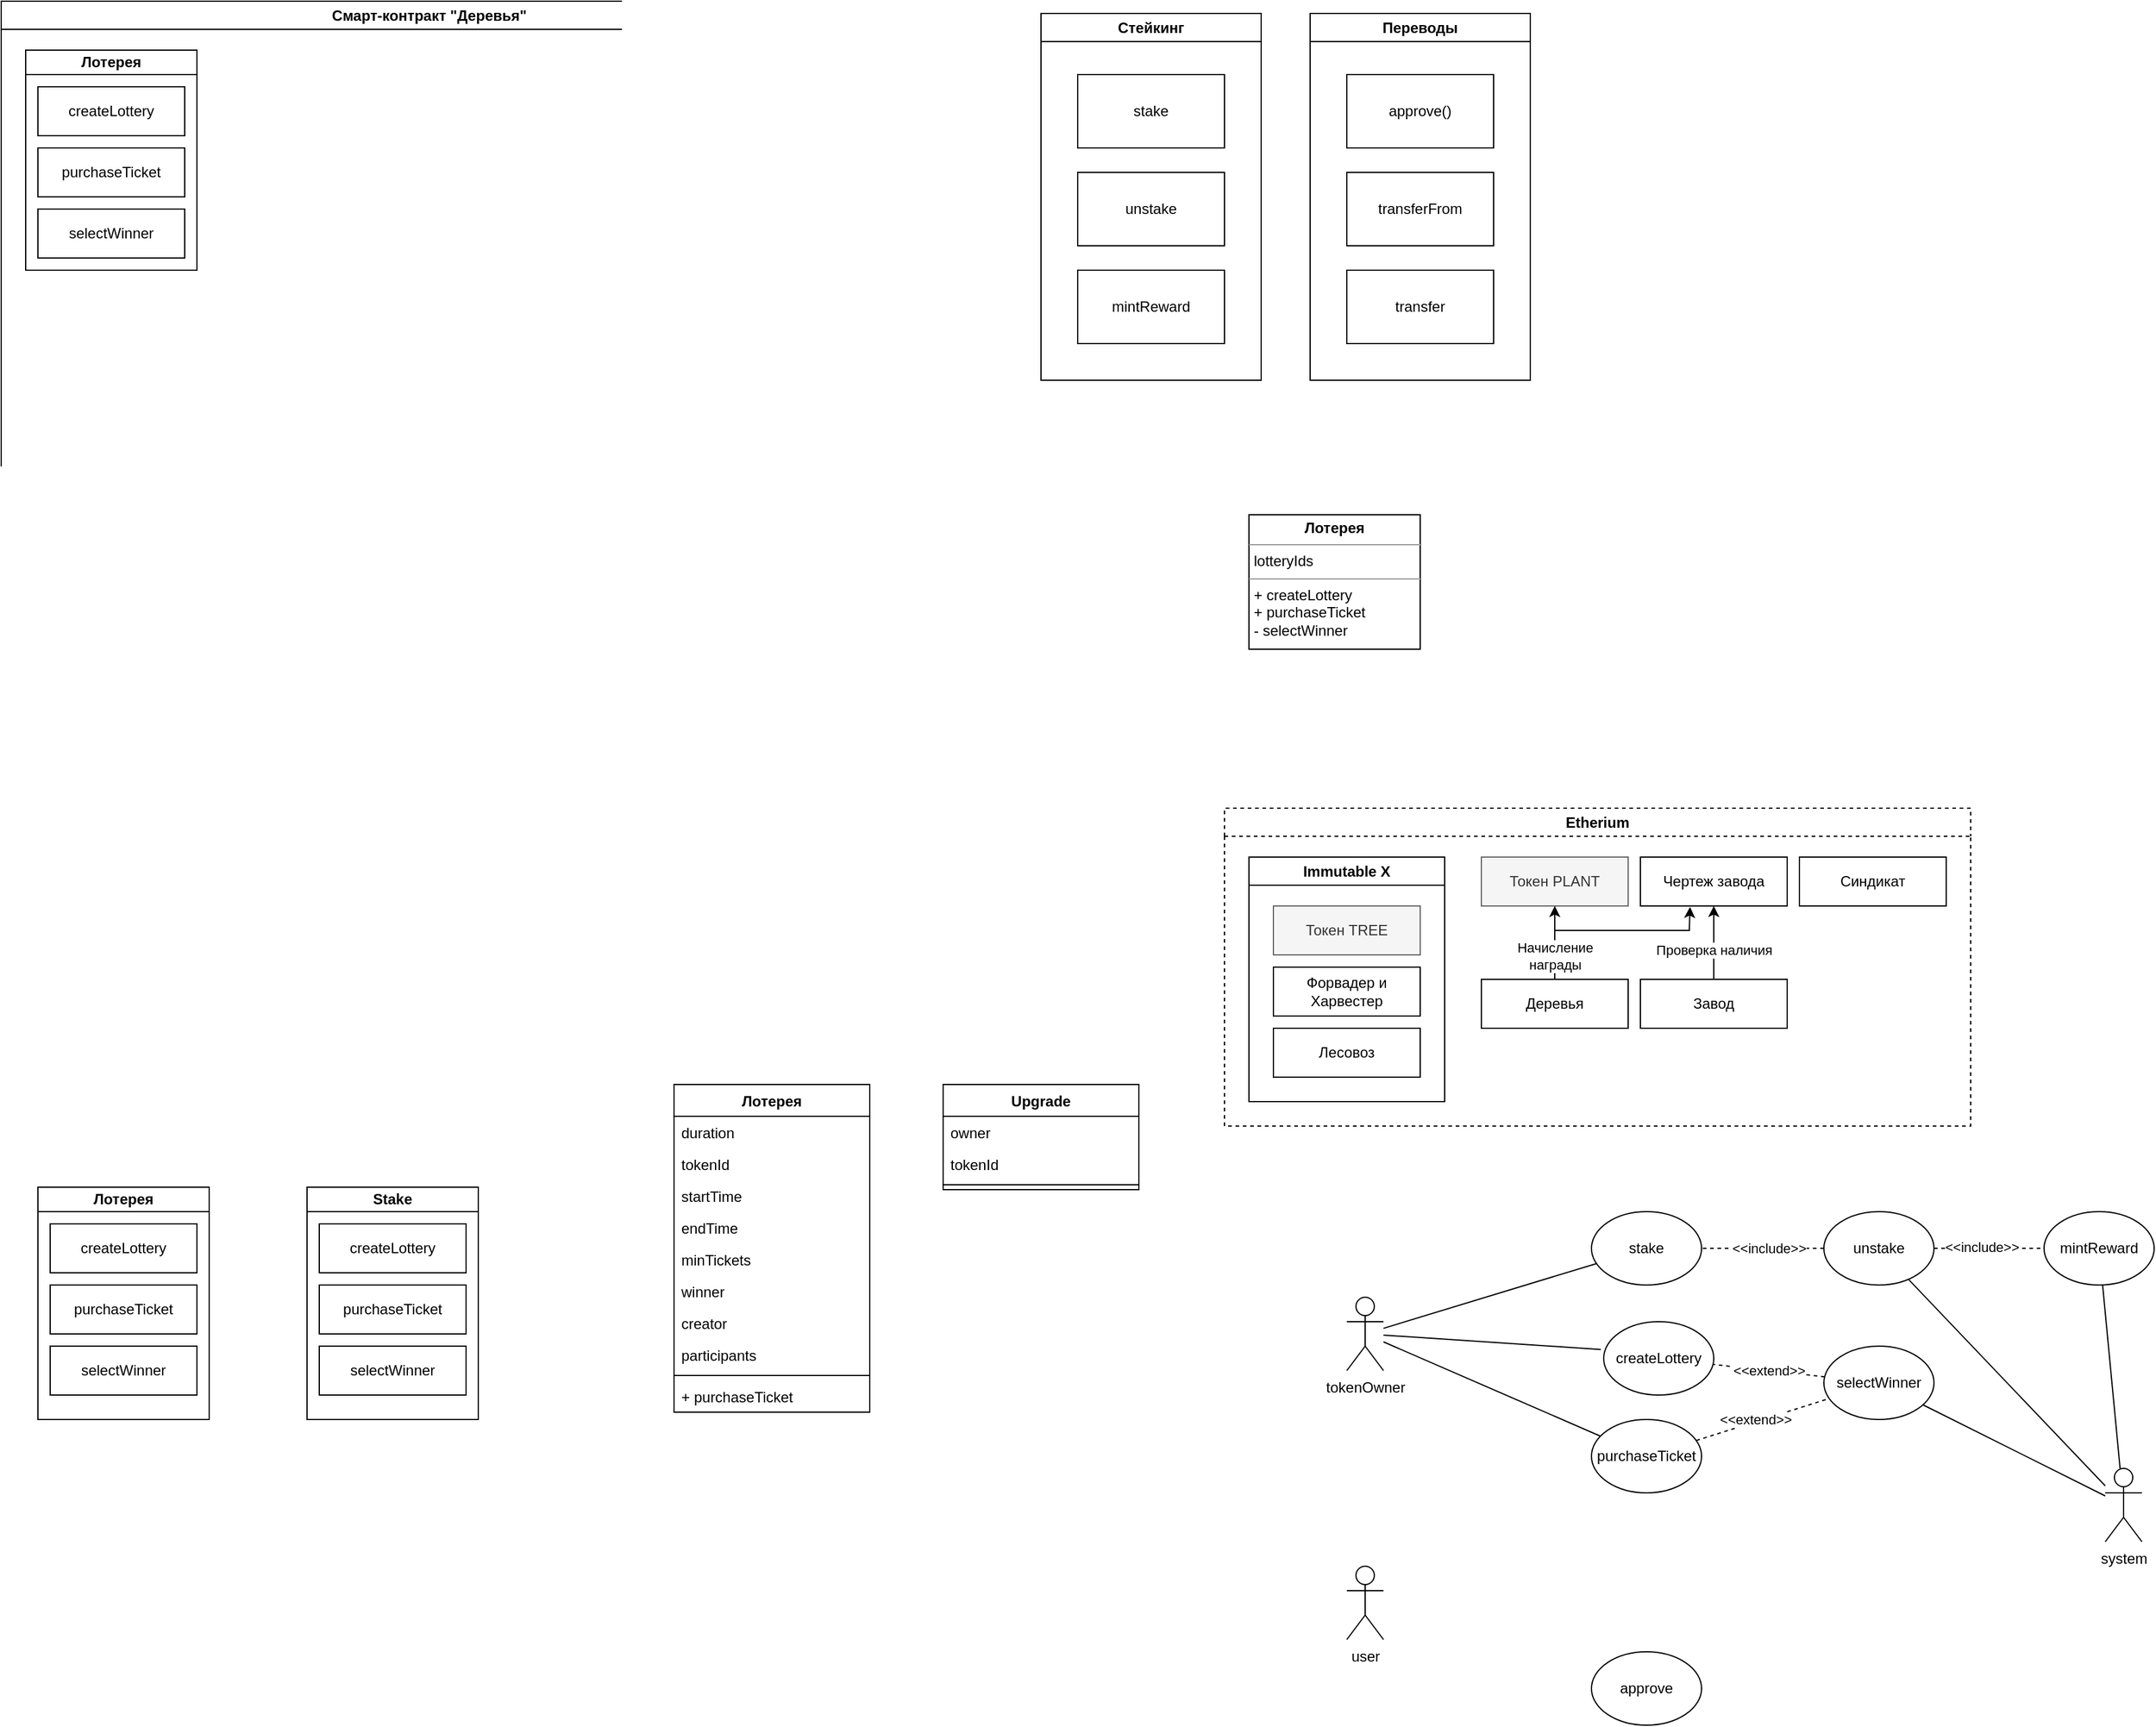 <mxfile version="20.8.23" type="github">
  <diagram name="Страница 1" id="BOJsoSEfQLmtbxHjsDLz">
    <mxGraphModel dx="1793" dy="941" grid="1" gridSize="10" guides="1" tooltips="1" connect="1" arrows="1" fold="1" page="1" pageScale="1" pageWidth="1169" pageHeight="827" math="0" shadow="0">
      <root>
        <mxCell id="0" />
        <mxCell id="1" parent="0" />
        <mxCell id="nKu6EM1XER9Ci5rSMsAZ-1" value="Смарт-контракт &quot;Деревья&quot;" style="swimlane;whiteSpace=wrap;html=1;" vertex="1" parent="1">
          <mxGeometry x="210" y="200" width="700" height="730" as="geometry" />
        </mxCell>
        <mxCell id="nKu6EM1XER9Ci5rSMsAZ-3" value="Лотерея" style="swimlane;whiteSpace=wrap;html=1;startSize=20;" vertex="1" parent="nKu6EM1XER9Ci5rSMsAZ-1">
          <mxGeometry x="20" y="40" width="140" height="180" as="geometry" />
        </mxCell>
        <mxCell id="nKu6EM1XER9Ci5rSMsAZ-4" value="createLottery" style="rounded=0;whiteSpace=wrap;html=1;" vertex="1" parent="nKu6EM1XER9Ci5rSMsAZ-3">
          <mxGeometry x="10" y="30" width="120" height="40" as="geometry" />
        </mxCell>
        <mxCell id="nKu6EM1XER9Ci5rSMsAZ-5" value="purchaseTicket" style="rounded=0;whiteSpace=wrap;html=1;" vertex="1" parent="nKu6EM1XER9Ci5rSMsAZ-3">
          <mxGeometry x="10" y="80" width="120" height="40" as="geometry" />
        </mxCell>
        <mxCell id="nKu6EM1XER9Ci5rSMsAZ-6" value="selectWinner" style="rounded=0;whiteSpace=wrap;html=1;" vertex="1" parent="nKu6EM1XER9Ci5rSMsAZ-3">
          <mxGeometry x="10" y="130" width="120" height="40" as="geometry" />
        </mxCell>
        <mxCell id="nKu6EM1XER9Ci5rSMsAZ-7" value="Стейкинг" style="swimlane;whiteSpace=wrap;html=1;" vertex="1" parent="1">
          <mxGeometry x="1060" y="210" width="180" height="300" as="geometry" />
        </mxCell>
        <mxCell id="nKu6EM1XER9Ci5rSMsAZ-8" value="stake" style="rounded=0;whiteSpace=wrap;html=1;" vertex="1" parent="nKu6EM1XER9Ci5rSMsAZ-7">
          <mxGeometry x="30" y="50" width="120" height="60" as="geometry" />
        </mxCell>
        <mxCell id="nKu6EM1XER9Ci5rSMsAZ-9" value="unstake" style="rounded=0;whiteSpace=wrap;html=1;" vertex="1" parent="nKu6EM1XER9Ci5rSMsAZ-7">
          <mxGeometry x="30" y="130" width="120" height="60" as="geometry" />
        </mxCell>
        <mxCell id="nKu6EM1XER9Ci5rSMsAZ-10" value="mintReward" style="rounded=0;whiteSpace=wrap;html=1;" vertex="1" parent="nKu6EM1XER9Ci5rSMsAZ-7">
          <mxGeometry x="30" y="210" width="120" height="60" as="geometry" />
        </mxCell>
        <mxCell id="nKu6EM1XER9Ci5rSMsAZ-11" value="Переводы" style="swimlane;whiteSpace=wrap;html=1;" vertex="1" parent="1">
          <mxGeometry x="1280" y="210" width="180" height="300" as="geometry" />
        </mxCell>
        <mxCell id="nKu6EM1XER9Ci5rSMsAZ-12" value="approve()" style="rounded=0;whiteSpace=wrap;html=1;" vertex="1" parent="nKu6EM1XER9Ci5rSMsAZ-11">
          <mxGeometry x="30" y="50" width="120" height="60" as="geometry" />
        </mxCell>
        <mxCell id="nKu6EM1XER9Ci5rSMsAZ-13" value="transferFrom" style="rounded=0;whiteSpace=wrap;html=1;" vertex="1" parent="nKu6EM1XER9Ci5rSMsAZ-11">
          <mxGeometry x="30" y="130" width="120" height="60" as="geometry" />
        </mxCell>
        <mxCell id="nKu6EM1XER9Ci5rSMsAZ-14" value="transfer" style="rounded=0;whiteSpace=wrap;html=1;" vertex="1" parent="nKu6EM1XER9Ci5rSMsAZ-11">
          <mxGeometry x="30" y="210" width="120" height="60" as="geometry" />
        </mxCell>
        <mxCell id="nKu6EM1XER9Ci5rSMsAZ-40" value="Лотерея" style="swimlane;whiteSpace=wrap;html=1;startSize=20;" vertex="1" parent="1">
          <mxGeometry x="240" y="1170" width="140" height="190" as="geometry" />
        </mxCell>
        <mxCell id="nKu6EM1XER9Ci5rSMsAZ-41" value="createLottery" style="rounded=0;whiteSpace=wrap;html=1;" vertex="1" parent="nKu6EM1XER9Ci5rSMsAZ-40">
          <mxGeometry x="10" y="30" width="120" height="40" as="geometry" />
        </mxCell>
        <mxCell id="nKu6EM1XER9Ci5rSMsAZ-42" value="purchaseTicket" style="rounded=0;whiteSpace=wrap;html=1;" vertex="1" parent="nKu6EM1XER9Ci5rSMsAZ-40">
          <mxGeometry x="10" y="80" width="120" height="40" as="geometry" />
        </mxCell>
        <mxCell id="nKu6EM1XER9Ci5rSMsAZ-43" value="selectWinner" style="rounded=0;whiteSpace=wrap;html=1;" vertex="1" parent="nKu6EM1XER9Ci5rSMsAZ-40">
          <mxGeometry x="10" y="130" width="120" height="40" as="geometry" />
        </mxCell>
        <mxCell id="nKu6EM1XER9Ci5rSMsAZ-44" value="Stake" style="swimlane;whiteSpace=wrap;html=1;startSize=20;" vertex="1" parent="1">
          <mxGeometry x="460" y="1170" width="140" height="190" as="geometry" />
        </mxCell>
        <mxCell id="nKu6EM1XER9Ci5rSMsAZ-45" value="createLottery" style="rounded=0;whiteSpace=wrap;html=1;" vertex="1" parent="nKu6EM1XER9Ci5rSMsAZ-44">
          <mxGeometry x="10" y="30" width="120" height="40" as="geometry" />
        </mxCell>
        <mxCell id="nKu6EM1XER9Ci5rSMsAZ-46" value="purchaseTicket" style="rounded=0;whiteSpace=wrap;html=1;" vertex="1" parent="nKu6EM1XER9Ci5rSMsAZ-44">
          <mxGeometry x="10" y="80" width="120" height="40" as="geometry" />
        </mxCell>
        <mxCell id="nKu6EM1XER9Ci5rSMsAZ-47" value="selectWinner" style="rounded=0;whiteSpace=wrap;html=1;" vertex="1" parent="nKu6EM1XER9Ci5rSMsAZ-44">
          <mxGeometry x="10" y="130" width="120" height="40" as="geometry" />
        </mxCell>
        <mxCell id="nKu6EM1XER9Ci5rSMsAZ-72" value="Etherium" style="swimlane;whiteSpace=wrap;html=1;dashed=1;" vertex="1" parent="1">
          <mxGeometry x="1210" y="860" width="610" height="260" as="geometry" />
        </mxCell>
        <mxCell id="nKu6EM1XER9Ci5rSMsAZ-71" value="Immutable X" style="swimlane;whiteSpace=wrap;html=1;" vertex="1" parent="nKu6EM1XER9Ci5rSMsAZ-72">
          <mxGeometry x="20" y="40" width="160" height="200" as="geometry" />
        </mxCell>
        <mxCell id="nKu6EM1XER9Ci5rSMsAZ-51" value="Форвадер и Харвестер" style="rounded=0;whiteSpace=wrap;html=1;" vertex="1" parent="nKu6EM1XER9Ci5rSMsAZ-71">
          <mxGeometry x="20" y="90" width="120" height="40" as="geometry" />
        </mxCell>
        <mxCell id="nKu6EM1XER9Ci5rSMsAZ-52" value="Лесовоз" style="rounded=0;whiteSpace=wrap;html=1;" vertex="1" parent="nKu6EM1XER9Ci5rSMsAZ-71">
          <mxGeometry x="20" y="140" width="120" height="40" as="geometry" />
        </mxCell>
        <mxCell id="nKu6EM1XER9Ci5rSMsAZ-50" value="Токен TREE" style="rounded=0;whiteSpace=wrap;html=1;fillColor=#f5f5f5;fontColor=#333333;strokeColor=#666666;" vertex="1" parent="nKu6EM1XER9Ci5rSMsAZ-71">
          <mxGeometry x="20" y="40" width="120" height="40" as="geometry" />
        </mxCell>
        <mxCell id="nKu6EM1XER9Ci5rSMsAZ-101" value="Деревья" style="rounded=0;whiteSpace=wrap;html=1;" vertex="1" parent="nKu6EM1XER9Ci5rSMsAZ-72">
          <mxGeometry x="210" y="140" width="120" height="40" as="geometry" />
        </mxCell>
        <mxCell id="nKu6EM1XER9Ci5rSMsAZ-102" value="Токен PLANT" style="rounded=0;whiteSpace=wrap;html=1;fillColor=#f5f5f5;fontColor=#333333;strokeColor=#666666;" vertex="1" parent="nKu6EM1XER9Ci5rSMsAZ-72">
          <mxGeometry x="210" y="40" width="120" height="40" as="geometry" />
        </mxCell>
        <mxCell id="nKu6EM1XER9Ci5rSMsAZ-103" style="edgeStyle=orthogonalEdgeStyle;rounded=0;orthogonalLoop=1;jettySize=auto;html=1;" edge="1" parent="nKu6EM1XER9Ci5rSMsAZ-72" source="nKu6EM1XER9Ci5rSMsAZ-101" target="nKu6EM1XER9Ci5rSMsAZ-102">
          <mxGeometry relative="1" as="geometry">
            <Array as="points">
              <mxPoint x="270" y="110" />
              <mxPoint x="270" y="100" />
              <mxPoint x="270" y="110" />
            </Array>
          </mxGeometry>
        </mxCell>
        <mxCell id="nKu6EM1XER9Ci5rSMsAZ-104" value="Начисление &lt;br&gt;награды" style="edgeLabel;html=1;align=center;verticalAlign=middle;resizable=0;points=[];" vertex="1" connectable="0" parent="nKu6EM1XER9Ci5rSMsAZ-103">
          <mxGeometry x="-0.15" relative="1" as="geometry">
            <mxPoint y="6" as="offset" />
          </mxGeometry>
        </mxCell>
        <mxCell id="nKu6EM1XER9Ci5rSMsAZ-105" value="Завод" style="rounded=0;whiteSpace=wrap;html=1;" vertex="1" parent="nKu6EM1XER9Ci5rSMsAZ-72">
          <mxGeometry x="340" y="140" width="120" height="40" as="geometry" />
        </mxCell>
        <mxCell id="nKu6EM1XER9Ci5rSMsAZ-106" value="Чертеж завода" style="rounded=0;whiteSpace=wrap;html=1;" vertex="1" parent="nKu6EM1XER9Ci5rSMsAZ-72">
          <mxGeometry x="340" y="40" width="120" height="40" as="geometry" />
        </mxCell>
        <mxCell id="nKu6EM1XER9Ci5rSMsAZ-107" style="edgeStyle=orthogonalEdgeStyle;rounded=0;orthogonalLoop=1;jettySize=auto;html=1;startArrow=none;startFill=0;endArrow=classic;endFill=1;" edge="1" parent="nKu6EM1XER9Ci5rSMsAZ-72" source="nKu6EM1XER9Ci5rSMsAZ-105" target="nKu6EM1XER9Ci5rSMsAZ-106">
          <mxGeometry relative="1" as="geometry" />
        </mxCell>
        <mxCell id="nKu6EM1XER9Ci5rSMsAZ-108" value="Проверка наличия" style="edgeLabel;html=1;align=center;verticalAlign=middle;resizable=0;points=[];" vertex="1" connectable="0" parent="nKu6EM1XER9Ci5rSMsAZ-107">
          <mxGeometry x="-0.188" relative="1" as="geometry">
            <mxPoint as="offset" />
          </mxGeometry>
        </mxCell>
        <mxCell id="nKu6EM1XER9Ci5rSMsAZ-109" value="Синдикат" style="rounded=0;whiteSpace=wrap;html=1;" vertex="1" parent="nKu6EM1XER9Ci5rSMsAZ-72">
          <mxGeometry x="470" y="40" width="120" height="40" as="geometry" />
        </mxCell>
        <mxCell id="nKu6EM1XER9Ci5rSMsAZ-110" value="" style="endArrow=classic;startArrow=none;html=1;rounded=0;entryX=0.338;entryY=1.019;entryDx=0;entryDy=0;entryPerimeter=0;startFill=0;" edge="1" parent="nKu6EM1XER9Ci5rSMsAZ-72" target="nKu6EM1XER9Ci5rSMsAZ-106">
          <mxGeometry width="50" height="50" relative="1" as="geometry">
            <mxPoint x="270" y="100" as="sourcePoint" />
            <mxPoint x="400" y="110" as="targetPoint" />
            <Array as="points">
              <mxPoint x="380" y="100" />
            </Array>
          </mxGeometry>
        </mxCell>
        <mxCell id="nKu6EM1XER9Ci5rSMsAZ-38" value="&lt;p style=&quot;margin:0px;margin-top:4px;text-align:center;&quot;&gt;&lt;b&gt;Лотерея&lt;/b&gt;&lt;/p&gt;&lt;hr size=&quot;1&quot;&gt;&lt;p style=&quot;margin:0px;margin-left:4px;&quot;&gt;lotteryIds&lt;/p&gt;&lt;hr size=&quot;1&quot;&gt;&lt;p style=&quot;margin:0px;margin-left:4px;&quot;&gt;+ createLottery&lt;/p&gt;&lt;p style=&quot;margin:0px;margin-left:4px;&quot;&gt;+ purchaseTicket&lt;br&gt;&lt;/p&gt;&lt;p style=&quot;margin:0px;margin-left:4px;&quot;&gt;- selectWinner&lt;br&gt;&lt;/p&gt;" style="verticalAlign=top;align=left;overflow=fill;fontSize=12;fontFamily=Helvetica;html=1;" vertex="1" parent="1">
          <mxGeometry x="1230" y="620" width="140" height="110" as="geometry" />
        </mxCell>
        <mxCell id="nKu6EM1XER9Ci5rSMsAZ-115" style="rounded=0;orthogonalLoop=1;jettySize=auto;html=1;startArrow=none;startFill=0;endArrow=none;endFill=0;" edge="1" parent="1" source="nKu6EM1XER9Ci5rSMsAZ-113" target="nKu6EM1XER9Ci5rSMsAZ-114">
          <mxGeometry relative="1" as="geometry" />
        </mxCell>
        <mxCell id="nKu6EM1XER9Ci5rSMsAZ-155" style="rounded=0;orthogonalLoop=1;jettySize=auto;html=1;entryX=-0.026;entryY=0.379;entryDx=0;entryDy=0;entryPerimeter=0;startArrow=none;startFill=0;endArrow=none;endFill=0;" edge="1" parent="1" source="nKu6EM1XER9Ci5rSMsAZ-113" target="nKu6EM1XER9Ci5rSMsAZ-153">
          <mxGeometry relative="1" as="geometry" />
        </mxCell>
        <mxCell id="nKu6EM1XER9Ci5rSMsAZ-160" style="edgeStyle=none;rounded=0;orthogonalLoop=1;jettySize=auto;html=1;startArrow=none;startFill=0;endArrow=none;endFill=0;" edge="1" parent="1" source="nKu6EM1XER9Ci5rSMsAZ-113" target="nKu6EM1XER9Ci5rSMsAZ-158">
          <mxGeometry relative="1" as="geometry" />
        </mxCell>
        <mxCell id="nKu6EM1XER9Ci5rSMsAZ-113" value="tokenOwner" style="shape=umlActor;verticalLabelPosition=bottom;verticalAlign=top;html=1;outlineConnect=0;" vertex="1" parent="1">
          <mxGeometry x="1310" y="1260" width="30" height="60" as="geometry" />
        </mxCell>
        <mxCell id="nKu6EM1XER9Ci5rSMsAZ-114" value="stake" style="ellipse;whiteSpace=wrap;html=1;" vertex="1" parent="1">
          <mxGeometry x="1510" y="1190" width="90" height="60" as="geometry" />
        </mxCell>
        <mxCell id="nKu6EM1XER9Ci5rSMsAZ-117" value="Лотерея" style="swimlane;fontStyle=1;align=center;verticalAlign=top;childLayout=stackLayout;horizontal=1;startSize=26;horizontalStack=0;resizeParent=1;resizeParentMax=0;resizeLast=0;collapsible=1;marginBottom=0;" vertex="1" parent="1">
          <mxGeometry x="760" y="1086" width="160" height="268" as="geometry" />
        </mxCell>
        <mxCell id="nKu6EM1XER9Ci5rSMsAZ-122" value="duration" style="text;strokeColor=none;fillColor=none;align=left;verticalAlign=top;spacingLeft=4;spacingRight=4;overflow=hidden;rotatable=0;points=[[0,0.5],[1,0.5]];portConstraint=eastwest;" vertex="1" parent="nKu6EM1XER9Ci5rSMsAZ-117">
          <mxGeometry y="26" width="160" height="26" as="geometry" />
        </mxCell>
        <mxCell id="nKu6EM1XER9Ci5rSMsAZ-135" value="tokenId" style="text;strokeColor=none;fillColor=none;align=left;verticalAlign=top;spacingLeft=4;spacingRight=4;overflow=hidden;rotatable=0;points=[[0,0.5],[1,0.5]];portConstraint=eastwest;" vertex="1" parent="nKu6EM1XER9Ci5rSMsAZ-117">
          <mxGeometry y="52" width="160" height="26" as="geometry" />
        </mxCell>
        <mxCell id="nKu6EM1XER9Ci5rSMsAZ-123" value="startTime" style="text;strokeColor=none;fillColor=none;align=left;verticalAlign=top;spacingLeft=4;spacingRight=4;overflow=hidden;rotatable=0;points=[[0,0.5],[1,0.5]];portConstraint=eastwest;" vertex="1" parent="nKu6EM1XER9Ci5rSMsAZ-117">
          <mxGeometry y="78" width="160" height="26" as="geometry" />
        </mxCell>
        <mxCell id="nKu6EM1XER9Ci5rSMsAZ-118" value="endTime" style="text;strokeColor=none;fillColor=none;align=left;verticalAlign=top;spacingLeft=4;spacingRight=4;overflow=hidden;rotatable=0;points=[[0,0.5],[1,0.5]];portConstraint=eastwest;" vertex="1" parent="nKu6EM1XER9Ci5rSMsAZ-117">
          <mxGeometry y="104" width="160" height="26" as="geometry" />
        </mxCell>
        <mxCell id="nKu6EM1XER9Ci5rSMsAZ-124" value="minTickets" style="text;strokeColor=none;fillColor=none;align=left;verticalAlign=top;spacingLeft=4;spacingRight=4;overflow=hidden;rotatable=0;points=[[0,0.5],[1,0.5]];portConstraint=eastwest;" vertex="1" parent="nKu6EM1XER9Ci5rSMsAZ-117">
          <mxGeometry y="130" width="160" height="26" as="geometry" />
        </mxCell>
        <mxCell id="nKu6EM1XER9Ci5rSMsAZ-134" value="winner" style="text;strokeColor=none;fillColor=none;align=left;verticalAlign=top;spacingLeft=4;spacingRight=4;overflow=hidden;rotatable=0;points=[[0,0.5],[1,0.5]];portConstraint=eastwest;" vertex="1" parent="nKu6EM1XER9Ci5rSMsAZ-117">
          <mxGeometry y="156" width="160" height="26" as="geometry" />
        </mxCell>
        <mxCell id="nKu6EM1XER9Ci5rSMsAZ-121" value="creator" style="text;strokeColor=none;fillColor=none;align=left;verticalAlign=top;spacingLeft=4;spacingRight=4;overflow=hidden;rotatable=0;points=[[0,0.5],[1,0.5]];portConstraint=eastwest;" vertex="1" parent="nKu6EM1XER9Ci5rSMsAZ-117">
          <mxGeometry y="182" width="160" height="26" as="geometry" />
        </mxCell>
        <mxCell id="nKu6EM1XER9Ci5rSMsAZ-136" value="participants" style="text;strokeColor=none;fillColor=none;align=left;verticalAlign=top;spacingLeft=4;spacingRight=4;overflow=hidden;rotatable=0;points=[[0,0.5],[1,0.5]];portConstraint=eastwest;" vertex="1" parent="nKu6EM1XER9Ci5rSMsAZ-117">
          <mxGeometry y="208" width="160" height="26" as="geometry" />
        </mxCell>
        <mxCell id="nKu6EM1XER9Ci5rSMsAZ-119" value="" style="line;strokeWidth=1;fillColor=none;align=left;verticalAlign=middle;spacingTop=-1;spacingLeft=3;spacingRight=3;rotatable=0;labelPosition=right;points=[];portConstraint=eastwest;strokeColor=inherit;" vertex="1" parent="nKu6EM1XER9Ci5rSMsAZ-117">
          <mxGeometry y="234" width="160" height="8" as="geometry" />
        </mxCell>
        <mxCell id="nKu6EM1XER9Ci5rSMsAZ-120" value="+ purchaseTicket" style="text;strokeColor=none;fillColor=none;align=left;verticalAlign=top;spacingLeft=4;spacingRight=4;overflow=hidden;rotatable=0;points=[[0,0.5],[1,0.5]];portConstraint=eastwest;" vertex="1" parent="nKu6EM1XER9Ci5rSMsAZ-117">
          <mxGeometry y="242" width="160" height="26" as="geometry" />
        </mxCell>
        <mxCell id="nKu6EM1XER9Ci5rSMsAZ-137" value="Upgrade" style="swimlane;fontStyle=1;align=center;verticalAlign=top;childLayout=stackLayout;horizontal=1;startSize=26;horizontalStack=0;resizeParent=1;resizeParentMax=0;resizeLast=0;collapsible=1;marginBottom=0;" vertex="1" parent="1">
          <mxGeometry x="980" y="1086" width="160" height="86" as="geometry" />
        </mxCell>
        <mxCell id="nKu6EM1XER9Ci5rSMsAZ-148" value="owner" style="text;strokeColor=none;fillColor=none;align=left;verticalAlign=top;spacingLeft=4;spacingRight=4;overflow=hidden;rotatable=0;points=[[0,0.5],[1,0.5]];portConstraint=eastwest;" vertex="1" parent="nKu6EM1XER9Ci5rSMsAZ-137">
          <mxGeometry y="26" width="160" height="26" as="geometry" />
        </mxCell>
        <mxCell id="nKu6EM1XER9Ci5rSMsAZ-138" value="tokenId" style="text;strokeColor=none;fillColor=none;align=left;verticalAlign=top;spacingLeft=4;spacingRight=4;overflow=hidden;rotatable=0;points=[[0,0.5],[1,0.5]];portConstraint=eastwest;" vertex="1" parent="nKu6EM1XER9Ci5rSMsAZ-137">
          <mxGeometry y="52" width="160" height="26" as="geometry" />
        </mxCell>
        <mxCell id="nKu6EM1XER9Ci5rSMsAZ-146" value="" style="line;strokeWidth=1;fillColor=none;align=left;verticalAlign=middle;spacingTop=-1;spacingLeft=3;spacingRight=3;rotatable=0;labelPosition=right;points=[];portConstraint=eastwest;strokeColor=inherit;" vertex="1" parent="nKu6EM1XER9Ci5rSMsAZ-137">
          <mxGeometry y="78" width="160" height="8" as="geometry" />
        </mxCell>
        <mxCell id="nKu6EM1XER9Ci5rSMsAZ-149" value="unstake" style="ellipse;whiteSpace=wrap;html=1;" vertex="1" parent="1">
          <mxGeometry x="1700" y="1190" width="90" height="60" as="geometry" />
        </mxCell>
        <mxCell id="nKu6EM1XER9Ci5rSMsAZ-150" value="mintReward" style="ellipse;whiteSpace=wrap;html=1;" vertex="1" parent="1">
          <mxGeometry x="1880" y="1190" width="90" height="60" as="geometry" />
        </mxCell>
        <mxCell id="nKu6EM1XER9Ci5rSMsAZ-151" value="" style="endArrow=none;dashed=1;html=1;rounded=0;" edge="1" parent="1" source="nKu6EM1XER9Ci5rSMsAZ-149" target="nKu6EM1XER9Ci5rSMsAZ-114">
          <mxGeometry width="50" height="50" relative="1" as="geometry">
            <mxPoint x="1350" y="1290" as="sourcePoint" />
            <mxPoint x="1400" y="1240" as="targetPoint" />
          </mxGeometry>
        </mxCell>
        <mxCell id="nKu6EM1XER9Ci5rSMsAZ-177" value="&amp;lt;&amp;lt;include&amp;gt;&amp;gt;" style="edgeLabel;html=1;align=center;verticalAlign=middle;resizable=0;points=[];" vertex="1" connectable="0" parent="nKu6EM1XER9Ci5rSMsAZ-151">
          <mxGeometry x="-0.102" relative="1" as="geometry">
            <mxPoint as="offset" />
          </mxGeometry>
        </mxCell>
        <mxCell id="nKu6EM1XER9Ci5rSMsAZ-152" value="" style="endArrow=none;dashed=1;html=1;rounded=0;" edge="1" parent="1" source="nKu6EM1XER9Ci5rSMsAZ-149" target="nKu6EM1XER9Ci5rSMsAZ-150">
          <mxGeometry width="50" height="50" relative="1" as="geometry">
            <mxPoint x="1617" y="1411" as="sourcePoint" />
            <mxPoint x="1593" y="1339" as="targetPoint" />
          </mxGeometry>
        </mxCell>
        <mxCell id="nKu6EM1XER9Ci5rSMsAZ-178" value="&amp;lt;&amp;lt;include&amp;gt;&amp;gt;" style="edgeLabel;html=1;align=center;verticalAlign=middle;resizable=0;points=[];" vertex="1" connectable="0" parent="nKu6EM1XER9Ci5rSMsAZ-152">
          <mxGeometry x="-0.143" y="1" relative="1" as="geometry">
            <mxPoint as="offset" />
          </mxGeometry>
        </mxCell>
        <mxCell id="nKu6EM1XER9Ci5rSMsAZ-153" value="createLottery" style="ellipse;whiteSpace=wrap;html=1;" vertex="1" parent="1">
          <mxGeometry x="1520" y="1280" width="90" height="60" as="geometry" />
        </mxCell>
        <mxCell id="nKu6EM1XER9Ci5rSMsAZ-161" style="edgeStyle=none;rounded=0;orthogonalLoop=1;jettySize=auto;html=1;startArrow=none;startFill=0;endArrow=none;endFill=0;dashed=1;" edge="1" parent="1" source="nKu6EM1XER9Ci5rSMsAZ-158" target="nKu6EM1XER9Ci5rSMsAZ-159">
          <mxGeometry relative="1" as="geometry" />
        </mxCell>
        <mxCell id="nKu6EM1XER9Ci5rSMsAZ-163" value="&amp;lt;&amp;lt;extend&amp;gt;&amp;gt;" style="edgeLabel;html=1;align=center;verticalAlign=middle;resizable=0;points=[];" vertex="1" connectable="0" parent="nKu6EM1XER9Ci5rSMsAZ-161">
          <mxGeometry x="-0.109" y="2" relative="1" as="geometry">
            <mxPoint as="offset" />
          </mxGeometry>
        </mxCell>
        <mxCell id="nKu6EM1XER9Ci5rSMsAZ-158" value="purchaseTicket" style="ellipse;whiteSpace=wrap;html=1;" vertex="1" parent="1">
          <mxGeometry x="1510" y="1360" width="90" height="60" as="geometry" />
        </mxCell>
        <mxCell id="nKu6EM1XER9Ci5rSMsAZ-159" value="selectWinner" style="ellipse;whiteSpace=wrap;html=1;" vertex="1" parent="1">
          <mxGeometry x="1700" y="1300" width="90" height="60" as="geometry" />
        </mxCell>
        <mxCell id="nKu6EM1XER9Ci5rSMsAZ-167" style="edgeStyle=none;rounded=0;orthogonalLoop=1;jettySize=auto;html=1;startArrow=none;startFill=0;endArrow=none;endFill=0;" edge="1" parent="1" source="nKu6EM1XER9Ci5rSMsAZ-164" target="nKu6EM1XER9Ci5rSMsAZ-150">
          <mxGeometry relative="1" as="geometry" />
        </mxCell>
        <mxCell id="nKu6EM1XER9Ci5rSMsAZ-168" style="edgeStyle=none;rounded=0;orthogonalLoop=1;jettySize=auto;html=1;startArrow=none;startFill=0;endArrow=none;endFill=0;" edge="1" parent="1" source="nKu6EM1XER9Ci5rSMsAZ-164" target="nKu6EM1XER9Ci5rSMsAZ-149">
          <mxGeometry relative="1" as="geometry" />
        </mxCell>
        <mxCell id="nKu6EM1XER9Ci5rSMsAZ-169" style="edgeStyle=none;rounded=0;orthogonalLoop=1;jettySize=auto;html=1;startArrow=none;startFill=0;endArrow=none;endFill=0;" edge="1" parent="1" source="nKu6EM1XER9Ci5rSMsAZ-164" target="nKu6EM1XER9Ci5rSMsAZ-159">
          <mxGeometry relative="1" as="geometry" />
        </mxCell>
        <mxCell id="nKu6EM1XER9Ci5rSMsAZ-164" value="system" style="shape=umlActor;verticalLabelPosition=bottom;verticalAlign=top;html=1;outlineConnect=0;" vertex="1" parent="1">
          <mxGeometry x="1930" y="1400" width="30" height="60" as="geometry" />
        </mxCell>
        <mxCell id="nKu6EM1XER9Ci5rSMsAZ-171" value="&amp;lt;&amp;lt;extend&amp;gt;&amp;gt;" style="edgeStyle=none;rounded=0;orthogonalLoop=1;jettySize=auto;html=1;startArrow=none;startFill=0;endArrow=none;endFill=0;dashed=1;" edge="1" parent="1" source="nKu6EM1XER9Ci5rSMsAZ-159" target="nKu6EM1XER9Ci5rSMsAZ-153">
          <mxGeometry relative="1" as="geometry">
            <mxPoint x="1680" y="1397" as="sourcePoint" />
            <mxPoint x="1600" y="1393" as="targetPoint" />
          </mxGeometry>
        </mxCell>
        <mxCell id="nKu6EM1XER9Ci5rSMsAZ-172" value="approve" style="ellipse;whiteSpace=wrap;html=1;" vertex="1" parent="1">
          <mxGeometry x="1510" y="1550" width="90" height="60" as="geometry" />
        </mxCell>
        <mxCell id="nKu6EM1XER9Ci5rSMsAZ-174" value="user" style="shape=umlActor;verticalLabelPosition=bottom;verticalAlign=top;html=1;outlineConnect=0;" vertex="1" parent="1">
          <mxGeometry x="1310" y="1480" width="30" height="60" as="geometry" />
        </mxCell>
      </root>
    </mxGraphModel>
  </diagram>
</mxfile>
